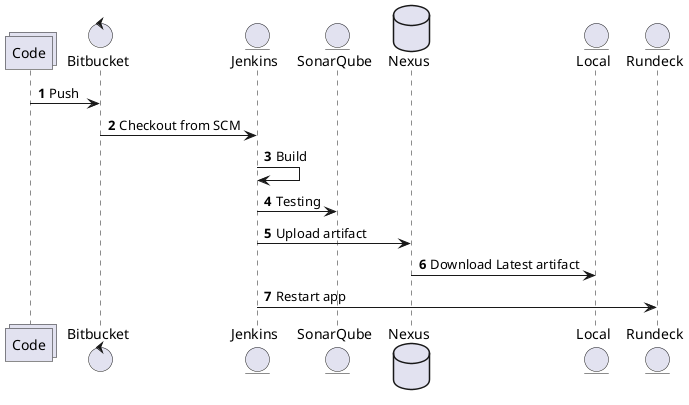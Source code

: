 @startuml
autonumber
collections Code
control Bitbucket
entity Jenkins
entity SonarQube
database Nexus
entity Local
entity Rundeck
Code -> Bitbucket: Push
Bitbucket -> Jenkins: Checkout from SCM
Jenkins -> Jenkins: Build
Jenkins -> SonarQube: Testing
Jenkins -> Nexus: Upload artifact
Nexus -> Local: Download Latest artifact
Jenkins -> Rundeck: Restart app
@enduml